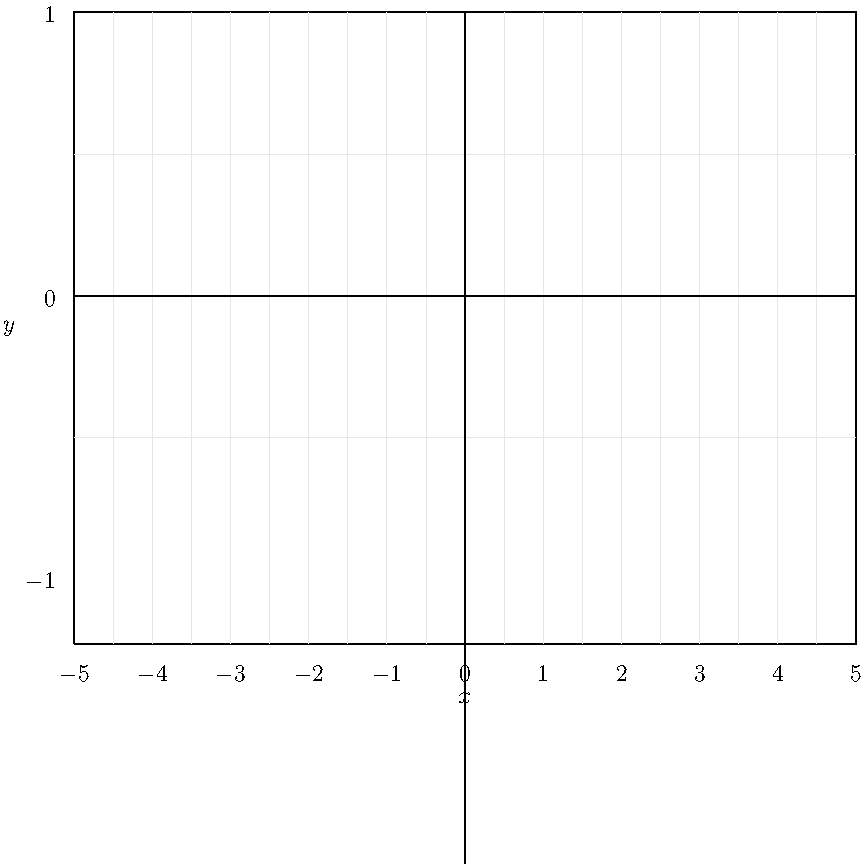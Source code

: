 import graph;
size(72*6,72*6,IgnoreAspect);

pen dotp = invisible;
pen graphp = invisible;
pen labelp = invisible;

real le = -5;
real re = 5; 

real g(real x) { return (x-1)/sqrt(2x^2+1); }

// intercepts
real xint = 1;
pair xintp = (1,g(1));
dot(xintp,dotp);
real yint = 0;
pair yintp = (0,g(0));
dot(yintp,dotp);

// extrema
real min = -1/2;
pair minp = (min,g(min));
dot(minp,dotp);
label("minimum",minp,S,labelp);

// inflection
real in1 = -1;
pair in1p = (in1,g(in1));
dot(in1p,dotp);
label("inflection",in1p,W,labelp);
real in2 = 1/4;
pair in2p = (in2,g(in2));
dot(in2p,dotp);
label("inflection",in2p,E,labelp);

// asymptotes
real lasy = -1/sqrt(2);
real rasy = 1/sqrt(2);
path asymp1 = (le,lasy)--(0,lasy);
draw(asymp1,dotp);
label("asymptote",asymp1,N,labelp);
path asymp2 = (0,rasy)--(re,rasy);
draw(asymp2,dotp);
label("asymptote",asymp2,N,labelp);

draw(graph(g,le,re),graphp);

pen pthin = linewidth(0.5*linewidth())+lightgray;
xaxis("$x$",BottomTop,Ticks(begin=false,end=false,extend=true,pthin));
dot((0,1),invisible);
yaxis("$y$",LeftRight,Ticks(begin=false,end=false,extend=true,pthin));

// fixme: shouldn't have hardcoded numbers
draw((le,0)--(re,0),black);
draw((0,-2)--(0,1),black);

